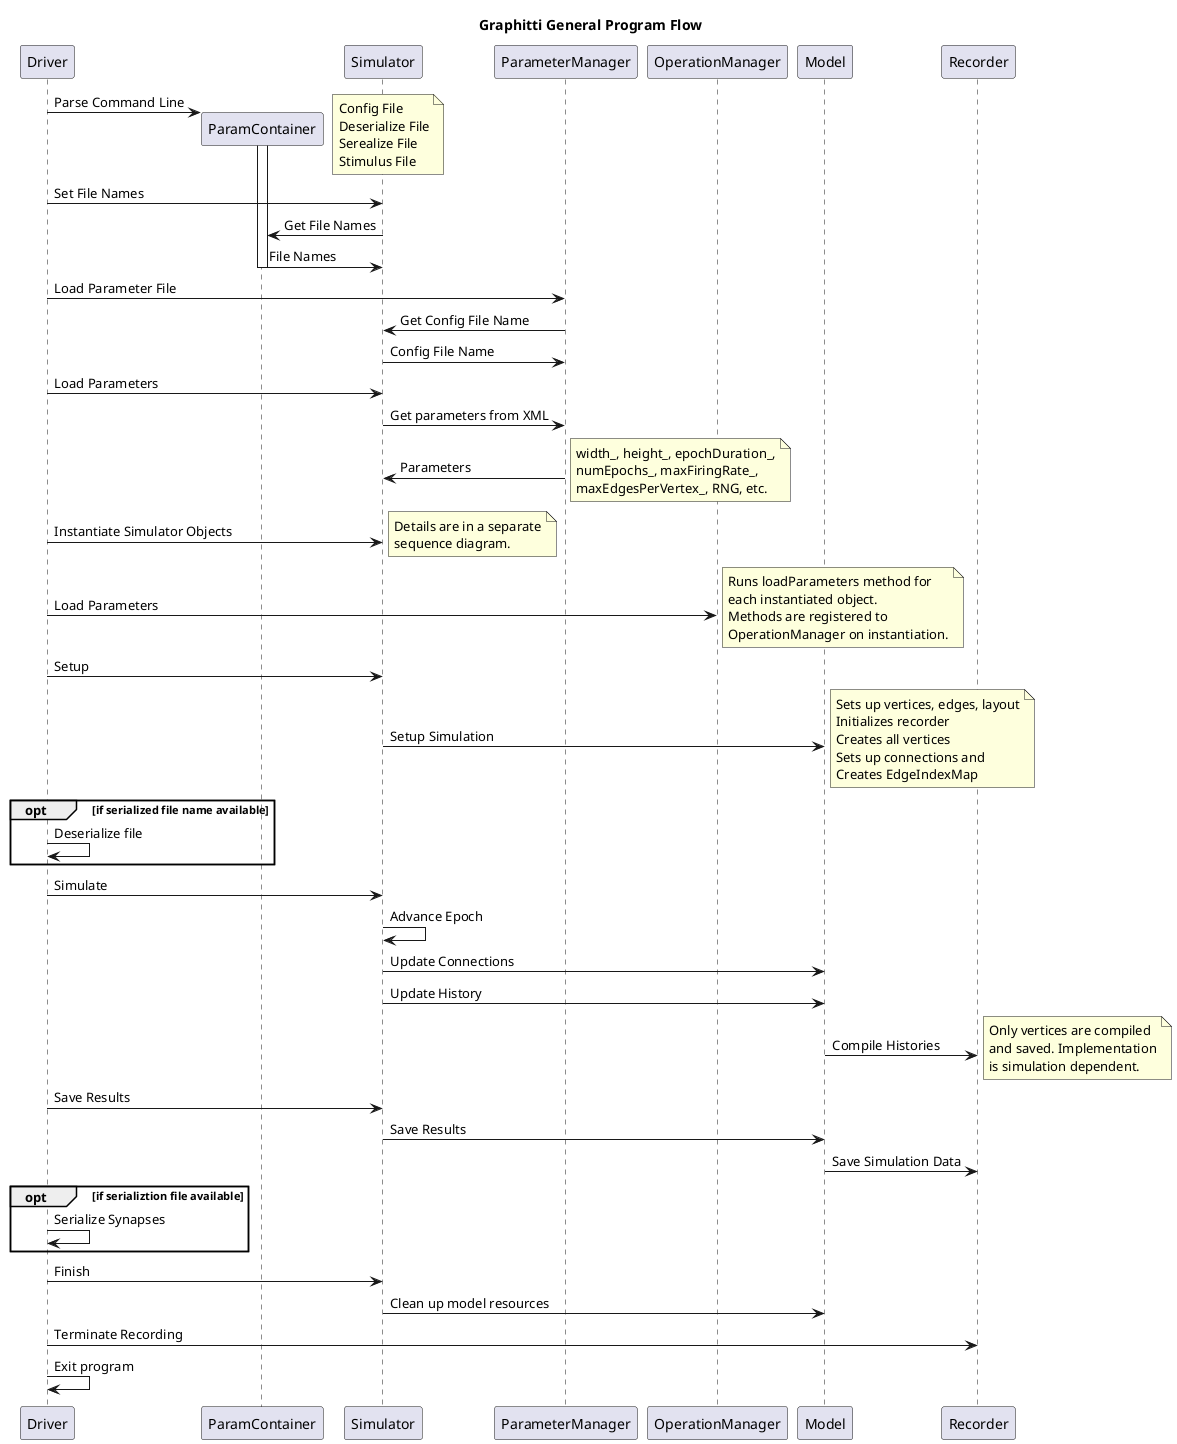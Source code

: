 @startuml topLevelFlow

title Graphitti General Program Flow

Driver -> ParamContainer **: Parse Command Line
activate ParamContainer
note right
    Config File
    Deserialize File
    Serealize File
    Stimulus File
end note

Driver -> Simulator: Set File Names
Simulator -> ParamContainer: Get File Names
ParamContainer -> Simulator: File Names
deactivate ParamContainer

Driver -> ParameterManager: Load Parameter File
ParameterManager -> Simulator: Get Config File Name
Simulator -> ParameterManager: Config File Name
Driver -> Simulator: Load Parameters
Simulator -> ParameterManager: Get parameters from XML
ParameterManager -> Simulator: Parameters
note right
    width_, height_, epochDuration_,
    numEpochs_, maxFiringRate_,
    maxEdgesPerVertex_, RNG, etc.
end note

Driver -> Simulator: Instantiate Simulator Objects
note right
    Details are in a separate
    sequence diagram.
end note

' Expand in a separate diagram
Driver -> OperationManager: Load Parameters
note right
    Runs loadParameters method for
    each instantiated object.
    Methods are registered to
    OperationManager on instantiation.
end note

Driver -> Simulator: Setup
Simulator -> Model: Setup Simulation
note right
    Sets up vertices, edges, layout
    Initializes recorder
    Creates all vertices
    Sets up connections and
    Creates EdgeIndexMap
end note

opt if serialized file name available
    Driver -> Driver: Deserialize file
end

Driver -> Simulator: Simulate
Simulator -> Simulator: Advance Epoch
Simulator -> Model: Update Connections
Simulator -> Model: Update History
Model -> Recorder: Compile Histories
note right
    Only vertices are compiled
    and saved. Implementation
    is simulation dependent.
end note

Driver -> Simulator: Save Results
Simulator -> Model: Save Results
Model -> Recorder: Save Simulation Data

opt if serializtion file available
    Driver -> Driver: Serialize Synapses
end

Driver -> Simulator: Finish
Simulator -> Model: Clean up model resources
Driver -> Recorder: Terminate Recording
Driver -> Driver: Exit program

@enduml